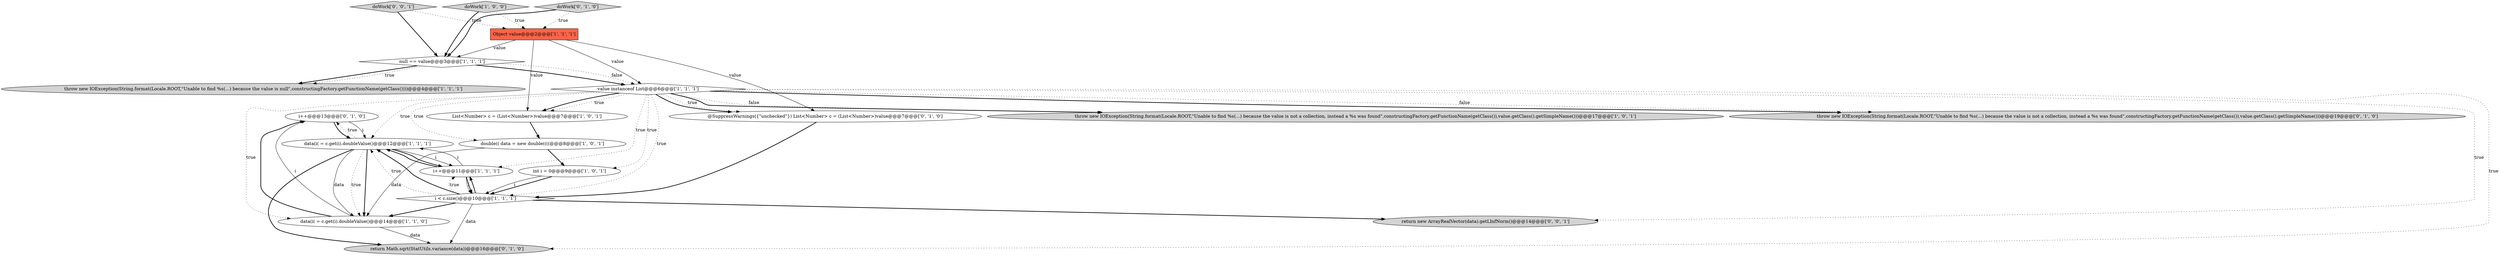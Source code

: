 digraph {
13 [style = filled, label = "i++@@@13@@@['0', '1', '0']", fillcolor = white, shape = ellipse image = "AAA0AAABBB2BBB"];
16 [style = filled, label = "doWork['0', '1', '0']", fillcolor = lightgray, shape = diamond image = "AAA0AAABBB2BBB"];
7 [style = filled, label = "throw new IOException(String.format(Locale.ROOT,\"Unable to find %s(...) because the value is not a collection, instead a %s was found\",constructingFactory.getFunctionName(getClass()),value.getClass().getSimpleName()))@@@17@@@['1', '0', '1']", fillcolor = lightgray, shape = ellipse image = "AAA0AAABBB1BBB"];
4 [style = filled, label = "i < c.size()@@@10@@@['1', '1', '1']", fillcolor = white, shape = diamond image = "AAA0AAABBB1BBB"];
17 [style = filled, label = "@SuppressWarnings({\"unchecked\"}) List<Number> c = (List<Number>)value@@@7@@@['0', '1', '0']", fillcolor = white, shape = ellipse image = "AAA0AAABBB2BBB"];
2 [style = filled, label = "double(( data = new double((((@@@8@@@['1', '0', '1']", fillcolor = white, shape = ellipse image = "AAA0AAABBB1BBB"];
5 [style = filled, label = "data(i( = c.get(i).doubleValue()@@@14@@@['1', '1', '0']", fillcolor = white, shape = ellipse image = "AAA0AAABBB1BBB"];
11 [style = filled, label = "Object value@@@2@@@['1', '1', '1']", fillcolor = tomato, shape = box image = "AAA0AAABBB1BBB"];
3 [style = filled, label = "doWork['1', '0', '0']", fillcolor = lightgray, shape = diamond image = "AAA0AAABBB1BBB"];
9 [style = filled, label = "i++@@@11@@@['1', '1', '1']", fillcolor = white, shape = ellipse image = "AAA0AAABBB1BBB"];
12 [style = filled, label = "int i = 0@@@9@@@['1', '0', '1']", fillcolor = white, shape = ellipse image = "AAA0AAABBB1BBB"];
1 [style = filled, label = "null == value@@@3@@@['1', '1', '1']", fillcolor = white, shape = diamond image = "AAA0AAABBB1BBB"];
14 [style = filled, label = "throw new IOException(String.format(Locale.ROOT,\"Unable to find %s(...) because the value is not a collection, instead a %s was found\",constructingFactory.getFunctionName(getClass()),value.getClass().getSimpleName()))@@@19@@@['0', '1', '0']", fillcolor = lightgray, shape = ellipse image = "AAA0AAABBB2BBB"];
18 [style = filled, label = "doWork['0', '0', '1']", fillcolor = lightgray, shape = diamond image = "AAA0AAABBB3BBB"];
6 [style = filled, label = "value instanceof List@@@6@@@['1', '1', '1']", fillcolor = white, shape = diamond image = "AAA0AAABBB1BBB"];
0 [style = filled, label = "data(i( = c.get(i).doubleValue()@@@12@@@['1', '1', '1']", fillcolor = white, shape = ellipse image = "AAA0AAABBB1BBB"];
10 [style = filled, label = "List<Number> c = (List<Number>)value@@@7@@@['1', '0', '1']", fillcolor = white, shape = ellipse image = "AAA0AAABBB1BBB"];
8 [style = filled, label = "throw new IOException(String.format(Locale.ROOT,\"Unable to find %s(...) because the value is null\",constructingFactory.getFunctionName(getClass())))@@@4@@@['1', '1', '1']", fillcolor = lightgray, shape = ellipse image = "AAA0AAABBB1BBB"];
15 [style = filled, label = "return Math.sqrt(StatUtils.variance(data))@@@16@@@['0', '1', '0']", fillcolor = lightgray, shape = ellipse image = "AAA0AAABBB2BBB"];
19 [style = filled, label = "return new ArrayRealVector(data).getLInfNorm()@@@14@@@['0', '0', '1']", fillcolor = lightgray, shape = ellipse image = "AAA0AAABBB3BBB"];
9->0 [style = solid, label="i"];
3->11 [style = dotted, label="true"];
0->9 [style = solid, label="i"];
13->0 [style = solid, label="i"];
6->17 [style = bold, label=""];
11->1 [style = solid, label="value"];
4->9 [style = bold, label=""];
0->5 [style = solid, label="data"];
0->9 [style = bold, label=""];
0->5 [style = dotted, label="true"];
0->13 [style = dotted, label="true"];
1->8 [style = bold, label=""];
9->0 [style = bold, label=""];
3->1 [style = bold, label=""];
9->4 [style = bold, label=""];
4->0 [style = dotted, label="true"];
4->19 [style = bold, label=""];
11->10 [style = solid, label="value"];
2->5 [style = solid, label="data"];
11->17 [style = solid, label="value"];
6->7 [style = dotted, label="false"];
5->13 [style = solid, label="i"];
1->6 [style = dotted, label="false"];
6->19 [style = dotted, label="true"];
6->17 [style = dotted, label="true"];
6->14 [style = dotted, label="false"];
0->15 [style = bold, label=""];
2->12 [style = bold, label=""];
4->0 [style = bold, label=""];
6->14 [style = bold, label=""];
6->10 [style = dotted, label="true"];
5->15 [style = solid, label="data"];
18->11 [style = dotted, label="true"];
11->6 [style = solid, label="value"];
6->2 [style = dotted, label="true"];
1->6 [style = bold, label=""];
6->4 [style = dotted, label="true"];
12->4 [style = bold, label=""];
6->9 [style = dotted, label="true"];
16->1 [style = bold, label=""];
18->1 [style = bold, label=""];
12->4 [style = solid, label="i"];
6->10 [style = bold, label=""];
5->13 [style = bold, label=""];
1->8 [style = dotted, label="true"];
13->0 [style = bold, label=""];
10->2 [style = bold, label=""];
6->12 [style = dotted, label="true"];
6->0 [style = dotted, label="true"];
4->9 [style = dotted, label="true"];
9->4 [style = solid, label="i"];
6->7 [style = bold, label=""];
16->11 [style = dotted, label="true"];
4->5 [style = bold, label=""];
17->4 [style = bold, label=""];
4->15 [style = solid, label="data"];
6->5 [style = dotted, label="true"];
0->5 [style = bold, label=""];
6->15 [style = dotted, label="true"];
}
